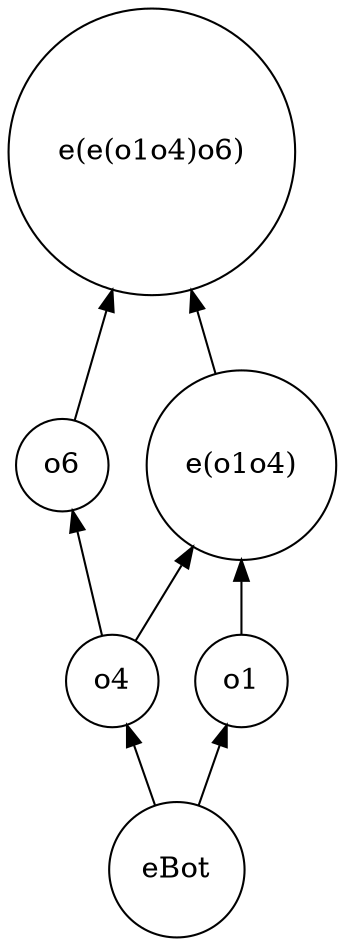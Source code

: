 strict digraph cla_v1_o2_d {
	rankdir=BT
	o4 [shape=circle]
	o6 [shape=circle]
	o1 [shape=circle]
	eBot [shape=circle]
	"e(e(o1o4)o6)" [shape=circle]
	"e(o1o4)" [shape=circle]
	eBot -> o4
	o4 -> o6
	eBot -> o1
	"e(o1o4)" -> "e(e(o1o4)o6)"
	o6 -> "e(e(o1o4)o6)"
	o4 -> "e(o1o4)"
	o1 -> "e(o1o4)"
}
